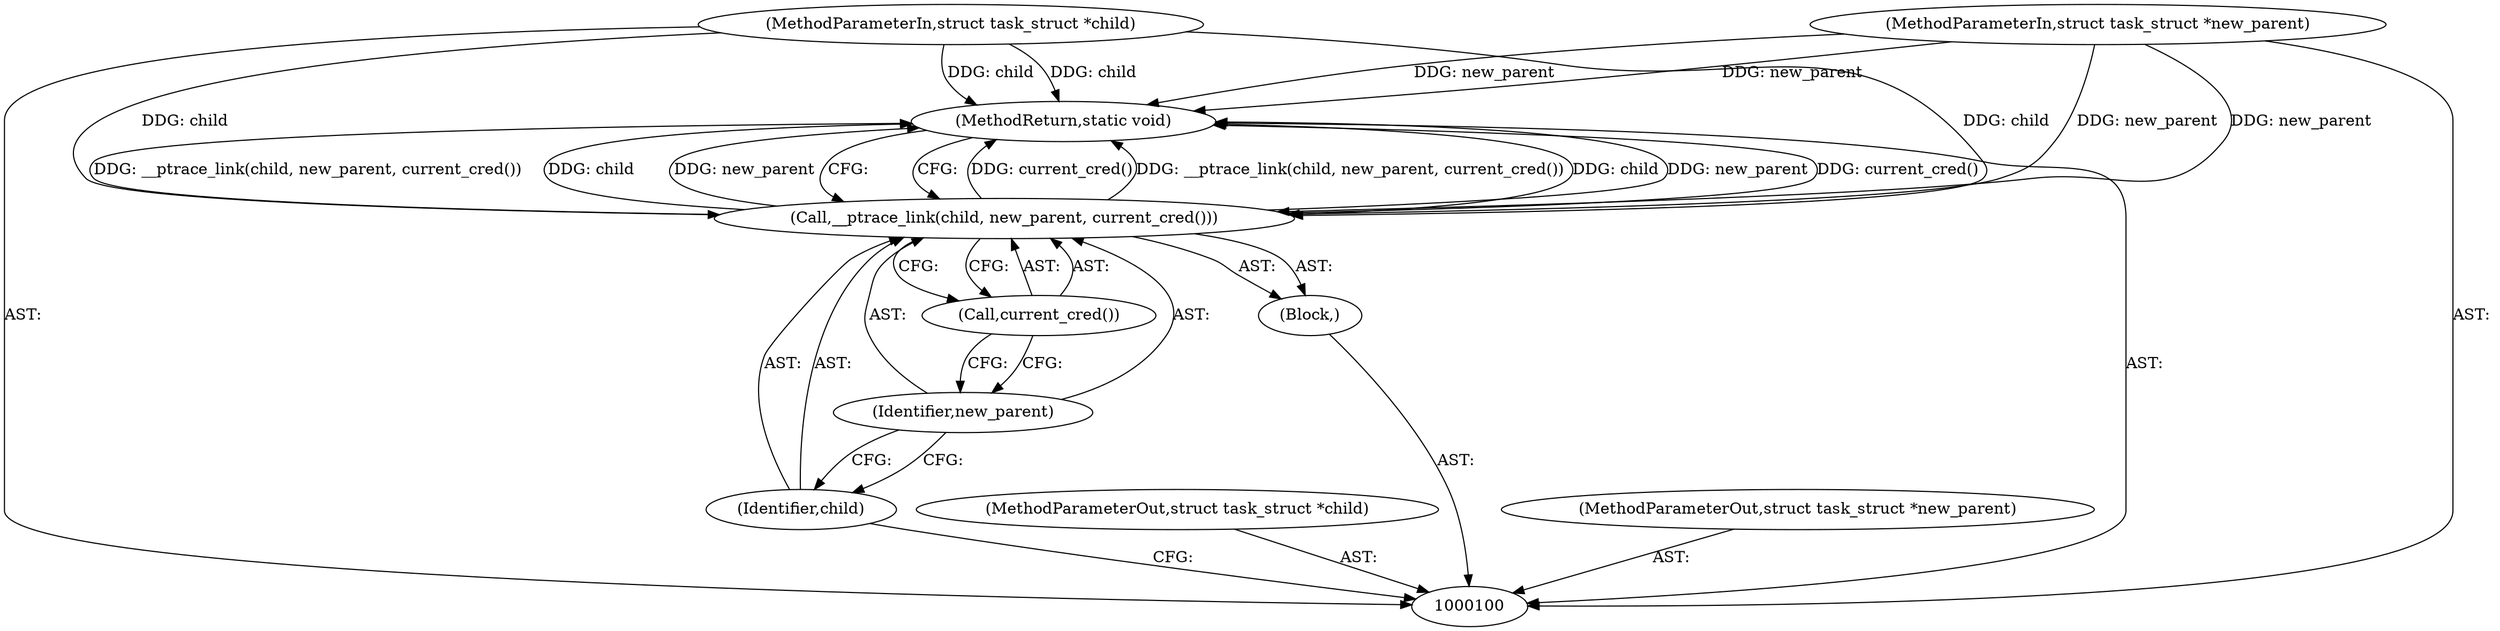 digraph "0_linux_6994eefb0053799d2e07cd140df6c2ea106c41ee" {
"1000108" [label="(MethodReturn,static void)"];
"1000101" [label="(MethodParameterIn,struct task_struct *child)"];
"1000122" [label="(MethodParameterOut,struct task_struct *child)"];
"1000102" [label="(MethodParameterIn,struct task_struct *new_parent)"];
"1000123" [label="(MethodParameterOut,struct task_struct *new_parent)"];
"1000103" [label="(Block,)"];
"1000104" [label="(Call,__ptrace_link(child, new_parent, current_cred()))"];
"1000105" [label="(Identifier,child)"];
"1000106" [label="(Identifier,new_parent)"];
"1000107" [label="(Call,current_cred())"];
"1000108" -> "1000100"  [label="AST: "];
"1000108" -> "1000104"  [label="CFG: "];
"1000104" -> "1000108"  [label="DDG: current_cred()"];
"1000104" -> "1000108"  [label="DDG: __ptrace_link(child, new_parent, current_cred())"];
"1000104" -> "1000108"  [label="DDG: child"];
"1000104" -> "1000108"  [label="DDG: new_parent"];
"1000102" -> "1000108"  [label="DDG: new_parent"];
"1000101" -> "1000108"  [label="DDG: child"];
"1000101" -> "1000100"  [label="AST: "];
"1000101" -> "1000108"  [label="DDG: child"];
"1000101" -> "1000104"  [label="DDG: child"];
"1000122" -> "1000100"  [label="AST: "];
"1000102" -> "1000100"  [label="AST: "];
"1000102" -> "1000108"  [label="DDG: new_parent"];
"1000102" -> "1000104"  [label="DDG: new_parent"];
"1000123" -> "1000100"  [label="AST: "];
"1000103" -> "1000100"  [label="AST: "];
"1000104" -> "1000103"  [label="AST: "];
"1000104" -> "1000103"  [label="AST: "];
"1000104" -> "1000107"  [label="CFG: "];
"1000105" -> "1000104"  [label="AST: "];
"1000106" -> "1000104"  [label="AST: "];
"1000107" -> "1000104"  [label="AST: "];
"1000108" -> "1000104"  [label="CFG: "];
"1000104" -> "1000108"  [label="DDG: current_cred()"];
"1000104" -> "1000108"  [label="DDG: __ptrace_link(child, new_parent, current_cred())"];
"1000104" -> "1000108"  [label="DDG: child"];
"1000104" -> "1000108"  [label="DDG: new_parent"];
"1000101" -> "1000104"  [label="DDG: child"];
"1000102" -> "1000104"  [label="DDG: new_parent"];
"1000105" -> "1000104"  [label="AST: "];
"1000105" -> "1000100"  [label="CFG: "];
"1000106" -> "1000105"  [label="CFG: "];
"1000106" -> "1000104"  [label="AST: "];
"1000106" -> "1000105"  [label="CFG: "];
"1000107" -> "1000106"  [label="CFG: "];
"1000107" -> "1000104"  [label="AST: "];
"1000107" -> "1000106"  [label="CFG: "];
"1000104" -> "1000107"  [label="CFG: "];
}
